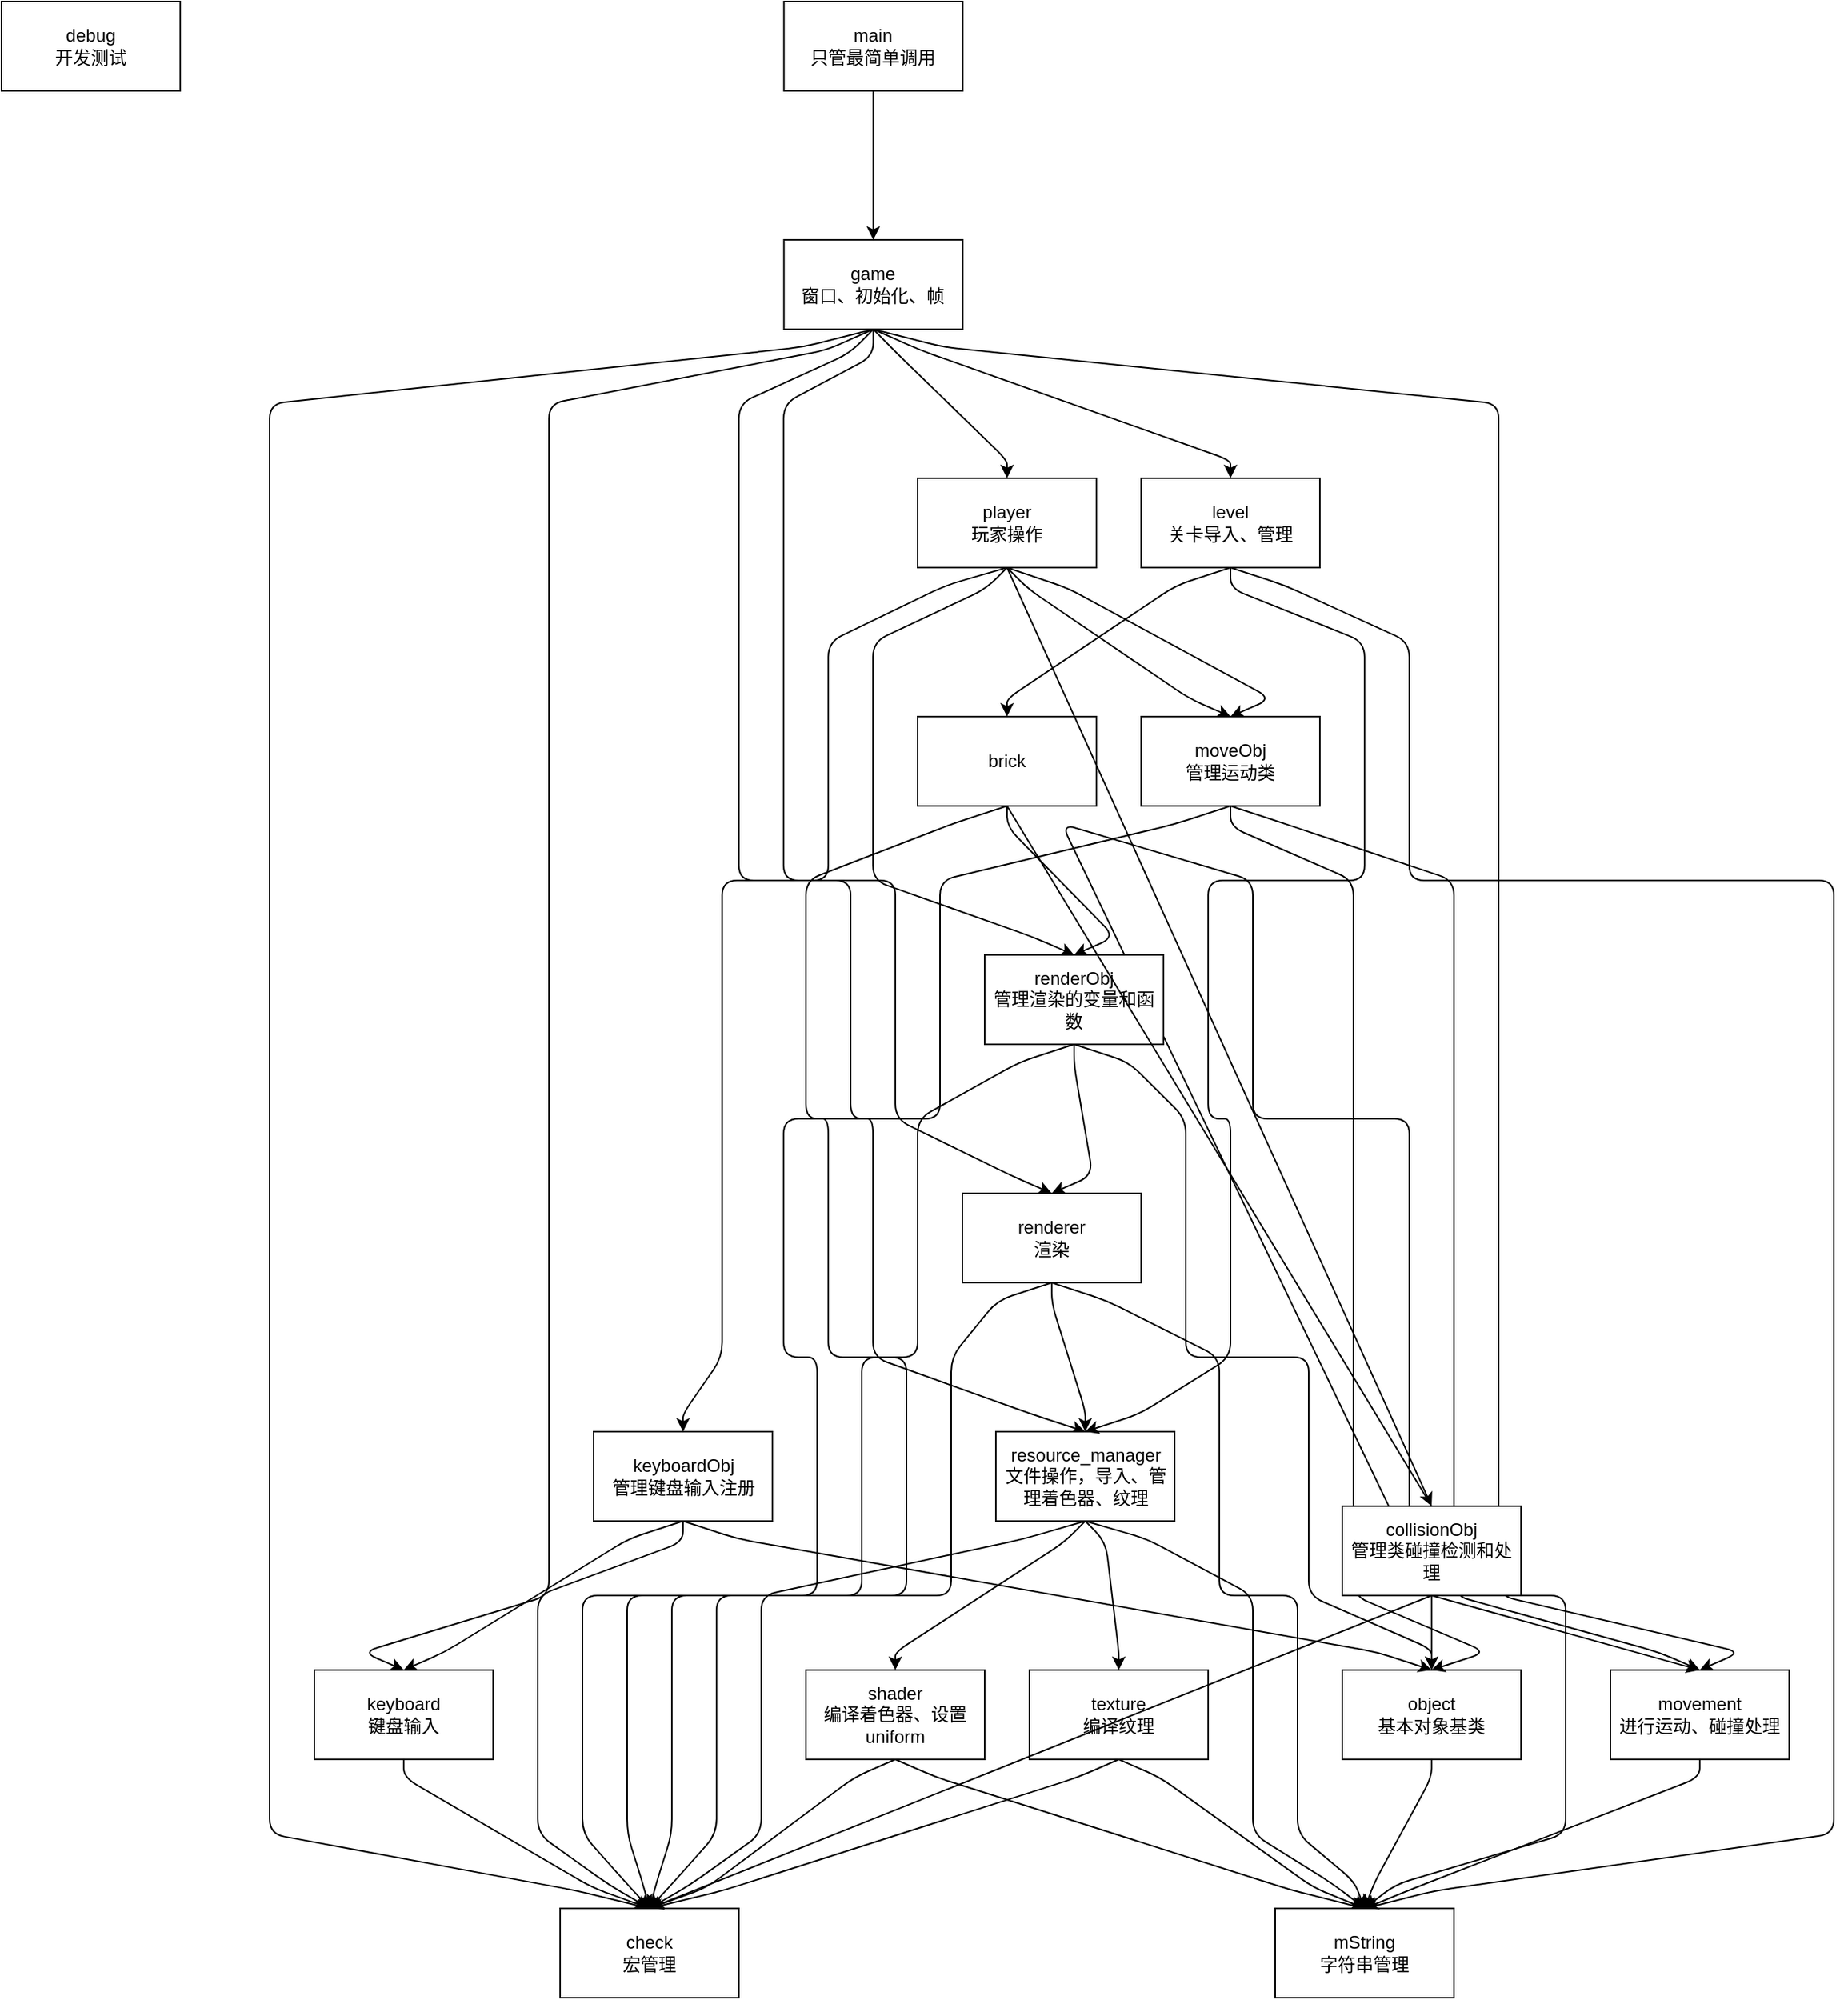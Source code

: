 <mxfile>
    <diagram id="ZIsLrHJgNXRA1_q-NFZV" name="第 1 页">
        <mxGraphModel dx="757" dy="396" grid="1" gridSize="10" guides="1" tooltips="1" connect="1" arrows="1" fold="1" page="1" pageScale="1" pageWidth="1169" pageHeight="1654" math="0" shadow="0">
            <root>
                <mxCell id="0"/>
                <mxCell id="1" parent="0"/>
                <mxCell id="4" value="" style="edgeStyle=none;html=1;noEdgeStyle=1;orthogonal=1;" parent="1" source="2" target="3" edge="1">
                    <mxGeometry relative="1" as="geometry">
                        <Array as="points">
                            <mxPoint x="585.234" y="72"/>
                            <mxPoint x="585.234" y="148"/>
                        </Array>
                    </mxGeometry>
                </mxCell>
                <mxCell id="2" value="main&lt;br&gt;只管最简单调用" style="rounded=0;whiteSpace=wrap;html=1;" parent="1" vertex="1">
                    <mxGeometry x="525.234" width="120" height="60" as="geometry"/>
                </mxCell>
                <mxCell id="11" style="edgeStyle=none;html=1;exitX=0.5;exitY=1;exitDx=0;exitDy=0;entryX=0.5;entryY=0;entryDx=0;entryDy=0;noEdgeStyle=1;orthogonal=1;" parent="1" source="3" target="10" edge="1">
                    <mxGeometry relative="1" as="geometry">
                        <Array as="points">
                            <mxPoint x="553.806" y="234"/>
                            <mxPoint x="367.5" y="270"/>
                            <mxPoint x="367.5" y="430"/>
                            <mxPoint x="367.5" y="430"/>
                            <mxPoint x="367.5" y="590"/>
                            <mxPoint x="367.5" y="590"/>
                            <mxPoint x="367.5" y="750"/>
                            <mxPoint x="367.5" y="750"/>
                            <mxPoint x="367.5" y="910"/>
                            <mxPoint x="367.5" y="910"/>
                            <mxPoint x="367.5" y="1070"/>
                            <mxPoint x="242.5" y="1108"/>
                        </Array>
                    </mxGeometry>
                </mxCell>
                <mxCell id="21" style="edgeStyle=none;html=1;exitX=0.5;exitY=1;exitDx=0;exitDy=0;entryX=0.5;entryY=0;entryDx=0;entryDy=0;noEdgeStyle=1;orthogonal=1;" parent="1" source="3" target="20" edge="1">
                    <mxGeometry relative="1" as="geometry">
                        <Array as="points">
                            <mxPoint x="585.234" y="238"/>
                            <mxPoint x="525" y="270"/>
                            <mxPoint x="525" y="430"/>
                            <mxPoint x="525" y="430"/>
                            <mxPoint x="525" y="590"/>
                            <mxPoint x="600" y="590"/>
                            <mxPoint x="600" y="750"/>
                            <mxPoint x="677.5" y="788"/>
                        </Array>
                    </mxGeometry>
                </mxCell>
                <mxCell id="24" style="edgeStyle=none;html=1;exitX=0.5;exitY=1;exitDx=0;exitDy=0;entryX=0.5;entryY=0;entryDx=0;entryDy=0;noEdgeStyle=1;orthogonal=1;" parent="1" source="3" target="12" edge="1">
                    <mxGeometry relative="1" as="geometry">
                        <Array as="points">
                            <mxPoint x="569.52" y="236"/>
                            <mxPoint x="495" y="270"/>
                            <mxPoint x="495" y="430"/>
                            <mxPoint x="495" y="430"/>
                            <mxPoint x="495" y="590"/>
                            <mxPoint x="570" y="590"/>
                            <mxPoint x="570" y="750"/>
                            <mxPoint x="585" y="750"/>
                            <mxPoint x="585" y="910"/>
                            <mxPoint x="690.833" y="948"/>
                        </Array>
                    </mxGeometry>
                </mxCell>
                <mxCell id="34" style="edgeStyle=none;html=1;exitX=0.5;exitY=1;exitDx=0;exitDy=0;entryX=0.5;entryY=0;entryDx=0;entryDy=0;noEdgeStyle=1;orthogonal=1;" parent="1" source="3" target="32" edge="1">
                    <mxGeometry relative="1" as="geometry">
                        <Array as="points">
                            <mxPoint x="538.092" y="232"/>
                            <mxPoint x="180" y="270"/>
                            <mxPoint x="180" y="430"/>
                            <mxPoint x="180" y="430"/>
                            <mxPoint x="180" y="590"/>
                            <mxPoint x="180" y="590"/>
                            <mxPoint x="180" y="750"/>
                            <mxPoint x="180" y="750"/>
                            <mxPoint x="180" y="910"/>
                            <mxPoint x="180" y="910"/>
                            <mxPoint x="180" y="1070"/>
                            <mxPoint x="180" y="1070"/>
                            <mxPoint x="180" y="1230"/>
                            <mxPoint x="385.5" y="1268"/>
                        </Array>
                    </mxGeometry>
                </mxCell>
                <mxCell id="40" style="edgeStyle=none;html=1;exitX=0.5;exitY=1;exitDx=0;exitDy=0;entryX=0.5;entryY=0;entryDx=0;entryDy=0;noEdgeStyle=1;orthogonal=1;" parent="1" source="3" target="28" edge="1">
                    <mxGeometry relative="1" as="geometry">
                        <Array as="points">
                            <mxPoint x="616.663" y="234"/>
                            <mxPoint x="825" y="308"/>
                        </Array>
                    </mxGeometry>
                </mxCell>
                <mxCell id="55" style="edgeStyle=none;html=1;exitX=0.5;exitY=1;exitDx=0;exitDy=0;entryX=0.5;entryY=0;entryDx=0;entryDy=0;noEdgeStyle=1;orthogonal=1;" parent="1" source="3" target="53" edge="1">
                    <mxGeometry relative="1" as="geometry">
                        <Array as="points">
                            <mxPoint x="600.949" y="236"/>
                            <mxPoint x="675" y="308"/>
                        </Array>
                    </mxGeometry>
                </mxCell>
                <mxCell id="70" style="edgeStyle=none;html=1;exitX=0.5;exitY=1;exitDx=0;exitDy=0;entryX=0.5;entryY=0;entryDx=0;entryDy=0;noEdgeStyle=1;orthogonal=1;" parent="1" source="3" target="66" edge="1">
                    <mxGeometry relative="1" as="geometry">
                        <Array as="points">
                            <mxPoint x="632.377" y="232"/>
                            <mxPoint x="1005" y="270"/>
                            <mxPoint x="1005" y="430"/>
                            <mxPoint x="1005" y="430"/>
                            <mxPoint x="1005" y="590"/>
                            <mxPoint x="1005" y="590"/>
                            <mxPoint x="1005" y="750"/>
                            <mxPoint x="1005" y="750"/>
                            <mxPoint x="1005" y="910"/>
                            <mxPoint x="1005" y="910"/>
                            <mxPoint x="1005" y="1070"/>
                            <mxPoint x="1167.5" y="1108"/>
                        </Array>
                    </mxGeometry>
                </mxCell>
                <mxCell id="3" value="game&lt;br&gt;窗口、初始化、帧" style="rounded=0;whiteSpace=wrap;html=1;" parent="1" vertex="1">
                    <mxGeometry x="525.234" y="160" width="120" height="60" as="geometry"/>
                </mxCell>
                <mxCell id="7" value="debug&lt;br&gt;开发测试" style="rounded=0;whiteSpace=wrap;html=1;" parent="1" vertex="1">
                    <mxGeometry width="120" height="60" as="geometry"/>
                </mxCell>
                <mxCell id="62" style="edgeStyle=none;html=1;exitX=0.5;exitY=1;exitDx=0;exitDy=0;entryX=0.5;entryY=0;entryDx=0;entryDy=0;noEdgeStyle=1;orthogonal=1;" parent="1" source="10" target="32" edge="1">
                    <mxGeometry relative="1" as="geometry">
                        <Array as="points">
                            <mxPoint x="270" y="1192"/>
                            <mxPoint x="396.5" y="1266"/>
                        </Array>
                    </mxGeometry>
                </mxCell>
                <mxCell id="10" value="keyboard&lt;br&gt;键盘输入" style="rounded=0;whiteSpace=wrap;html=1;" parent="1" vertex="1">
                    <mxGeometry x="210" y="1120" width="120" height="60" as="geometry"/>
                </mxCell>
                <mxCell id="15" style="edgeStyle=none;html=1;exitX=0.5;exitY=1;exitDx=0;exitDy=0;entryX=0.5;entryY=0;entryDx=0;entryDy=0;noEdgeStyle=1;orthogonal=1;" parent="1" source="12" target="14" edge="1">
                    <mxGeometry relative="1" as="geometry">
                        <Array as="points">
                            <mxPoint x="713.75" y="1034"/>
                            <mxPoint x="600" y="1108"/>
                        </Array>
                    </mxGeometry>
                </mxCell>
                <mxCell id="18" style="edgeStyle=none;html=1;exitX=0.5;exitY=1;exitDx=0;exitDy=0;entryX=0.5;entryY=0;entryDx=0;entryDy=0;noEdgeStyle=1;orthogonal=1;" parent="1" source="12" target="17" edge="1">
                    <mxGeometry relative="1" as="geometry">
                        <Array as="points">
                            <mxPoint x="741.25" y="1034"/>
                            <mxPoint x="750" y="1108"/>
                        </Array>
                    </mxGeometry>
                </mxCell>
                <mxCell id="41" style="edgeStyle=none;html=1;exitX=0.5;exitY=1;exitDx=0;exitDy=0;entryX=0.5;entryY=0;entryDx=0;entryDy=0;noEdgeStyle=1;orthogonal=1;" parent="1" source="12" target="32" edge="1">
                    <mxGeometry relative="1" as="geometry">
                        <Array as="points">
                            <mxPoint x="686.25" y="1032"/>
                            <mxPoint x="510" y="1070"/>
                            <mxPoint x="510" y="1230"/>
                            <mxPoint x="462.5" y="1264"/>
                        </Array>
                    </mxGeometry>
                </mxCell>
                <mxCell id="42" style="edgeStyle=none;html=1;exitX=0.5;exitY=1;exitDx=0;exitDy=0;entryX=0.5;entryY=0;entryDx=0;entryDy=0;noEdgeStyle=1;orthogonal=1;" parent="1" source="12" target="31" edge="1">
                    <mxGeometry relative="1" as="geometry">
                        <Array as="points">
                            <mxPoint x="768.75" y="1032"/>
                            <mxPoint x="840" y="1070"/>
                            <mxPoint x="840" y="1230"/>
                            <mxPoint x="894.375" y="1264"/>
                        </Array>
                    </mxGeometry>
                </mxCell>
                <mxCell id="12" value="resource_manager&lt;br&gt;文件操作，导入、管理着色器、纹理" style="rounded=0;whiteSpace=wrap;html=1;" parent="1" vertex="1">
                    <mxGeometry x="667.5" y="960" width="120" height="60" as="geometry"/>
                </mxCell>
                <mxCell id="43" style="edgeStyle=none;html=1;exitX=0.5;exitY=1;exitDx=0;exitDy=0;entryX=0.5;entryY=0;entryDx=0;entryDy=0;noEdgeStyle=1;orthogonal=1;" parent="1" source="14" target="32" edge="1">
                    <mxGeometry relative="1" as="geometry">
                        <Array as="points">
                            <mxPoint x="572.5" y="1192"/>
                            <mxPoint x="473.5" y="1266"/>
                        </Array>
                    </mxGeometry>
                </mxCell>
                <mxCell id="44" style="edgeStyle=none;html=1;exitX=0.5;exitY=1;exitDx=0;exitDy=0;entryX=0.5;entryY=0;entryDx=0;entryDy=0;noEdgeStyle=1;orthogonal=1;" parent="1" source="14" target="31" edge="1">
                    <mxGeometry relative="1" as="geometry">
                        <Array as="points">
                            <mxPoint x="627.5" y="1192"/>
                            <mxPoint x="866.875" y="1268"/>
                        </Array>
                    </mxGeometry>
                </mxCell>
                <mxCell id="14" value="shader&lt;br&gt;编译着色器、设置uniform" style="rounded=0;whiteSpace=wrap;html=1;" parent="1" vertex="1">
                    <mxGeometry x="540" y="1120" width="120" height="60" as="geometry"/>
                </mxCell>
                <mxCell id="45" style="edgeStyle=none;html=1;exitX=0.5;exitY=1;exitDx=0;exitDy=0;entryX=0.5;entryY=0;entryDx=0;entryDy=0;noEdgeStyle=1;orthogonal=1;" parent="1" source="17" target="32" edge="1">
                    <mxGeometry relative="1" as="geometry">
                        <Array as="points">
                            <mxPoint x="722.5" y="1192"/>
                            <mxPoint x="484.5" y="1268"/>
                        </Array>
                    </mxGeometry>
                </mxCell>
                <mxCell id="46" style="edgeStyle=none;html=1;exitX=0.5;exitY=1;exitDx=0;exitDy=0;entryX=0.5;entryY=0;entryDx=0;entryDy=0;noEdgeStyle=1;orthogonal=1;" parent="1" source="17" target="31" edge="1">
                    <mxGeometry relative="1" as="geometry">
                        <Array as="points">
                            <mxPoint x="777.5" y="1192"/>
                            <mxPoint x="880.625" y="1266"/>
                        </Array>
                    </mxGeometry>
                </mxCell>
                <mxCell id="17" value="texture&lt;br&gt;编译纹理" style="rounded=0;whiteSpace=wrap;html=1;" parent="1" vertex="1">
                    <mxGeometry x="690" y="1120" width="120" height="60" as="geometry"/>
                </mxCell>
                <mxCell id="37" style="edgeStyle=none;html=1;exitX=0.5;exitY=1;exitDx=0;exitDy=0;entryX=0.5;entryY=0;entryDx=0;entryDy=0;noEdgeStyle=1;orthogonal=1;" parent="1" source="19" target="31" edge="1">
                    <mxGeometry relative="1" as="geometry">
                        <Array as="points">
                            <mxPoint x="960" y="1192"/>
                            <mxPoint x="921.875" y="1262"/>
                        </Array>
                    </mxGeometry>
                </mxCell>
                <mxCell id="19" value="object&lt;br&gt;基本对象基类" style="rounded=0;whiteSpace=wrap;html=1;" parent="1" vertex="1">
                    <mxGeometry x="900" y="1120" width="120" height="60" as="geometry"/>
                </mxCell>
                <mxCell id="22" style="edgeStyle=none;html=1;exitX=0.5;exitY=1;exitDx=0;exitDy=0;entryX=0.5;entryY=0;entryDx=0;entryDy=0;noEdgeStyle=1;orthogonal=1;" parent="1" source="20" target="12" edge="1">
                    <mxGeometry relative="1" as="geometry">
                        <Array as="points">
                            <mxPoint x="705" y="874"/>
                            <mxPoint x="727.5" y="946"/>
                        </Array>
                    </mxGeometry>
                </mxCell>
                <mxCell id="38" style="edgeStyle=none;html=1;exitX=0.5;exitY=1;exitDx=0;exitDy=0;entryX=0.5;entryY=0;entryDx=0;entryDy=0;noEdgeStyle=1;orthogonal=1;" parent="1" source="20" target="31" edge="1">
                    <mxGeometry relative="1" as="geometry">
                        <Array as="points">
                            <mxPoint x="741.667" y="872"/>
                            <mxPoint x="817.5" y="910"/>
                            <mxPoint x="817.5" y="1070"/>
                            <mxPoint x="870" y="1070"/>
                            <mxPoint x="870" y="1230"/>
                            <mxPoint x="908.125" y="1262"/>
                        </Array>
                    </mxGeometry>
                </mxCell>
                <mxCell id="39" style="edgeStyle=none;html=1;exitX=0.5;exitY=1;exitDx=0;exitDy=0;entryX=0.5;entryY=0;entryDx=0;entryDy=0;noEdgeStyle=1;orthogonal=1;" parent="1" source="20" target="32" edge="1">
                    <mxGeometry relative="1" as="geometry">
                        <Array as="points">
                            <mxPoint x="668.333" y="872"/>
                            <mxPoint x="637.5" y="910"/>
                            <mxPoint x="637.5" y="1070"/>
                            <mxPoint x="390" y="1070"/>
                            <mxPoint x="390" y="1230"/>
                            <mxPoint x="418.5" y="1262"/>
                        </Array>
                    </mxGeometry>
                </mxCell>
                <mxCell id="20" value="renderer&lt;br&gt;渲染" style="rounded=0;whiteSpace=wrap;html=1;" parent="1" vertex="1">
                    <mxGeometry x="645" y="800" width="120" height="60" as="geometry"/>
                </mxCell>
                <mxCell id="33" style="edgeStyle=none;html=1;exitX=0.5;exitY=1;exitDx=0;exitDy=0;entryX=0.5;entryY=0;entryDx=0;entryDy=0;noEdgeStyle=1;orthogonal=1;startArrow=none;" parent="1" source="72" target="31" edge="1">
                    <mxGeometry relative="1" as="geometry">
                        <Array as="points">
                            <mxPoint x="711.667" y="552"/>
                            <mxPoint x="840" y="590"/>
                            <mxPoint x="840" y="750"/>
                            <mxPoint x="945" y="750"/>
                            <mxPoint x="945" y="910"/>
                            <mxPoint x="945" y="910"/>
                            <mxPoint x="945" y="1070"/>
                            <mxPoint x="1050" y="1070"/>
                            <mxPoint x="1050" y="1230"/>
                            <mxPoint x="935.625" y="1264"/>
                        </Array>
                    </mxGeometry>
                </mxCell>
                <mxCell id="51" style="edgeStyle=none;html=1;exitX=0.5;exitY=1;exitDx=0;exitDy=0;entryX=0.5;entryY=0;entryDx=0;entryDy=0;noEdgeStyle=1;orthogonal=1;" parent="1" source="25" target="47" edge="1">
                    <mxGeometry relative="1" as="geometry">
                        <Array as="points">
                            <mxPoint x="675" y="554"/>
                            <mxPoint x="747.5" y="628"/>
                        </Array>
                    </mxGeometry>
                </mxCell>
                <mxCell id="52" style="edgeStyle=none;html=1;exitX=0.5;exitY=1;exitDx=0;exitDy=0;entryX=0.5;entryY=0;entryDx=0;entryDy=0;noEdgeStyle=1;orthogonal=1;" parent="1" source="25" target="32" edge="1">
                    <mxGeometry relative="1" as="geometry">
                        <Array as="points">
                            <mxPoint x="638.333" y="552"/>
                            <mxPoint x="540" y="590"/>
                            <mxPoint x="540" y="750"/>
                            <mxPoint x="555" y="750"/>
                            <mxPoint x="555" y="910"/>
                            <mxPoint x="607.5" y="910"/>
                            <mxPoint x="607.5" y="1070"/>
                            <mxPoint x="480" y="1070"/>
                            <mxPoint x="480" y="1230"/>
                            <mxPoint x="451.5" y="1262"/>
                        </Array>
                    </mxGeometry>
                </mxCell>
                <mxCell id="25" value="brick" style="rounded=0;whiteSpace=wrap;html=1;" parent="1" vertex="1">
                    <mxGeometry x="615" y="480" width="120" height="60" as="geometry"/>
                </mxCell>
                <mxCell id="29" style="edgeStyle=none;html=1;exitX=0.5;exitY=1;exitDx=0;exitDy=0;entryX=0.5;entryY=0;entryDx=0;entryDy=0;noEdgeStyle=1;orthogonal=1;" parent="1" source="28" target="25" edge="1">
                    <mxGeometry relative="1" as="geometry">
                        <Array as="points">
                            <mxPoint x="788.333" y="392"/>
                            <mxPoint x="675" y="468"/>
                        </Array>
                    </mxGeometry>
                </mxCell>
                <mxCell id="30" style="edgeStyle=none;html=1;exitX=0.5;exitY=1;exitDx=0;exitDy=0;entryX=0.5;entryY=0;entryDx=0;entryDy=0;noEdgeStyle=1;orthogonal=1;" parent="1" source="28" target="12" edge="1">
                    <mxGeometry relative="1" as="geometry">
                        <Array as="points">
                            <mxPoint x="825" y="394"/>
                            <mxPoint x="915" y="430"/>
                            <mxPoint x="915" y="590"/>
                            <mxPoint x="810" y="590"/>
                            <mxPoint x="810" y="750"/>
                            <mxPoint x="825" y="750"/>
                            <mxPoint x="825" y="910"/>
                            <mxPoint x="764.167" y="948"/>
                        </Array>
                    </mxGeometry>
                </mxCell>
                <mxCell id="36" style="edgeStyle=none;html=1;exitX=0.5;exitY=1;exitDx=0;exitDy=0;entryX=0.5;entryY=0;entryDx=0;entryDy=0;noEdgeStyle=1;orthogonal=1;" parent="1" source="28" target="31" edge="1">
                    <mxGeometry relative="1" as="geometry">
                        <Array as="points">
                            <mxPoint x="861.667" y="392"/>
                            <mxPoint x="945" y="430"/>
                            <mxPoint x="945" y="590"/>
                            <mxPoint x="1230" y="590"/>
                            <mxPoint x="1230" y="750"/>
                            <mxPoint x="1230" y="750"/>
                            <mxPoint x="1230" y="910"/>
                            <mxPoint x="1230" y="910"/>
                            <mxPoint x="1230" y="1070"/>
                            <mxPoint x="1230" y="1070"/>
                            <mxPoint x="1230" y="1230"/>
                            <mxPoint x="963.125" y="1268"/>
                        </Array>
                    </mxGeometry>
                </mxCell>
                <mxCell id="28" value="level&lt;br&gt;关卡导入、管理" style="rounded=0;whiteSpace=wrap;html=1;" parent="1" vertex="1">
                    <mxGeometry x="765" y="320" width="120" height="60" as="geometry"/>
                </mxCell>
                <mxCell id="31" value="mString&lt;br&gt;字符串管理" style="rounded=0;whiteSpace=wrap;html=1;" parent="1" vertex="1">
                    <mxGeometry x="855" y="1280" width="120" height="60" as="geometry"/>
                </mxCell>
                <mxCell id="32" value="check&lt;br&gt;宏管理" style="rounded=0;whiteSpace=wrap;html=1;" parent="1" vertex="1">
                    <mxGeometry x="375" y="1280" width="120" height="60" as="geometry"/>
                </mxCell>
                <mxCell id="48" style="edgeStyle=none;html=1;exitX=0.5;exitY=1;exitDx=0;exitDy=0;entryX=0.5;entryY=0;entryDx=0;entryDy=0;noEdgeStyle=1;orthogonal=1;" parent="1" source="47" target="19" edge="1">
                    <mxGeometry relative="1" as="geometry">
                        <Array as="points">
                            <mxPoint x="756.667" y="712"/>
                            <mxPoint x="795" y="750"/>
                            <mxPoint x="795" y="910"/>
                            <mxPoint x="877.5" y="910"/>
                            <mxPoint x="877.5" y="1070"/>
                            <mxPoint x="960" y="1106"/>
                        </Array>
                    </mxGeometry>
                </mxCell>
                <mxCell id="49" style="edgeStyle=none;html=1;exitX=0.5;exitY=1;exitDx=0;exitDy=0;entryX=0.5;entryY=0;entryDx=0;entryDy=0;noEdgeStyle=1;orthogonal=1;" parent="1" source="47" target="20" edge="1">
                    <mxGeometry relative="1" as="geometry">
                        <Array as="points">
                            <mxPoint x="720" y="714"/>
                            <mxPoint x="732.5" y="788"/>
                        </Array>
                    </mxGeometry>
                </mxCell>
                <mxCell id="50" style="edgeStyle=none;html=1;exitX=0.5;exitY=1;exitDx=0;exitDy=0;entryX=0.5;entryY=0;entryDx=0;entryDy=0;noEdgeStyle=1;orthogonal=1;" parent="1" source="47" target="32" edge="1">
                    <mxGeometry relative="1" as="geometry">
                        <Array as="points">
                            <mxPoint x="683.333" y="712"/>
                            <mxPoint x="615" y="750"/>
                            <mxPoint x="615" y="910"/>
                            <mxPoint x="577.5" y="910"/>
                            <mxPoint x="577.5" y="1070"/>
                            <mxPoint x="450" y="1070"/>
                            <mxPoint x="450" y="1230"/>
                            <mxPoint x="440.5" y="1260"/>
                        </Array>
                    </mxGeometry>
                </mxCell>
                <mxCell id="47" value="renderObj&lt;br&gt;管理渲染的变量和函数" style="rounded=0;whiteSpace=wrap;html=1;" parent="1" vertex="1">
                    <mxGeometry x="660" y="640" width="120" height="60" as="geometry"/>
                </mxCell>
                <mxCell id="54" style="edgeStyle=none;html=1;exitX=0.5;exitY=1;exitDx=0;exitDy=0;entryX=0.5;entryY=0;entryDx=0;entryDy=0;noEdgeStyle=1;orthogonal=1;" parent="1" source="53" target="47" edge="1">
                    <mxGeometry relative="1" as="geometry">
                        <Array as="points">
                            <mxPoint x="661.25" y="394"/>
                            <mxPoint x="585" y="430"/>
                            <mxPoint x="585" y="590"/>
                            <mxPoint x="692.5" y="628"/>
                        </Array>
                    </mxGeometry>
                </mxCell>
                <mxCell id="61" style="edgeStyle=none;html=1;exitX=0.5;exitY=1;exitDx=0;exitDy=0;entryX=0.5;entryY=0;entryDx=0;entryDy=0;noEdgeStyle=1;orthogonal=1;" parent="1" source="53" target="57" edge="1">
                    <mxGeometry relative="1" as="geometry">
                        <Array as="points">
                            <mxPoint x="633.75" y="392"/>
                            <mxPoint x="555" y="430"/>
                            <mxPoint x="555" y="590"/>
                            <mxPoint x="483.75" y="590"/>
                            <mxPoint x="483.75" y="750"/>
                            <mxPoint x="483.75" y="750"/>
                            <mxPoint x="483.75" y="910"/>
                            <mxPoint x="457.5" y="948"/>
                        </Array>
                    </mxGeometry>
                </mxCell>
                <mxCell id="69" style="edgeStyle=none;html=1;exitX=0.5;exitY=1;exitDx=0;exitDy=0;entryX=0.5;entryY=0;entryDx=0;entryDy=0;noEdgeStyle=1;orthogonal=1;" parent="1" source="53" target="63" edge="1">
                    <mxGeometry relative="1" as="geometry">
                        <Array as="points">
                            <mxPoint x="688.75" y="394"/>
                            <mxPoint x="797.5" y="468"/>
                        </Array>
                    </mxGeometry>
                </mxCell>
                <mxCell id="71" style="edgeStyle=none;html=1;exitX=0.5;exitY=1;exitDx=0;exitDy=0;entryX=0.5;entryY=0;entryDx=0;entryDy=0;noEdgeStyle=1;orthogonal=1;" parent="1" source="53" target="63" edge="1">
                    <mxGeometry relative="1" as="geometry">
                        <Array as="points">
                            <mxPoint x="716.25" y="394"/>
                            <mxPoint x="852.5" y="468"/>
                        </Array>
                    </mxGeometry>
                </mxCell>
                <mxCell id="77" style="edgeStyle=none;html=1;exitX=0.5;exitY=1;exitDx=0;exitDy=0;entryX=0.5;entryY=0;entryDx=0;entryDy=0;" edge="1" parent="1" source="53" target="72">
                    <mxGeometry relative="1" as="geometry"/>
                </mxCell>
                <mxCell id="53" value="player&lt;br&gt;玩家操作" style="rounded=0;whiteSpace=wrap;html=1;" parent="1" vertex="1">
                    <mxGeometry x="615" y="320" width="120" height="60" as="geometry"/>
                </mxCell>
                <mxCell id="58" style="edgeStyle=none;html=1;exitX=0.5;exitY=1;exitDx=0;exitDy=0;entryX=0.5;entryY=0;entryDx=0;entryDy=0;noEdgeStyle=1;orthogonal=1;" parent="1" source="57" target="19" edge="1">
                    <mxGeometry relative="1" as="geometry">
                        <Array as="points">
                            <mxPoint x="494.167" y="1032"/>
                            <mxPoint x="923.333" y="1108"/>
                        </Array>
                    </mxGeometry>
                </mxCell>
                <mxCell id="59" style="edgeStyle=none;html=1;exitX=0.5;exitY=1;exitDx=0;exitDy=0;entryX=0.5;entryY=0;entryDx=0;entryDy=0;noEdgeStyle=1;orthogonal=1;" parent="1" source="57" target="10" edge="1">
                    <mxGeometry relative="1" as="geometry">
                        <Array as="points">
                            <mxPoint x="420.833" y="1032"/>
                            <mxPoint x="297.5" y="1108"/>
                        </Array>
                    </mxGeometry>
                </mxCell>
                <mxCell id="60" style="edgeStyle=none;html=1;exitX=0.5;exitY=1;exitDx=0;exitDy=0;entryX=0.5;entryY=0;entryDx=0;entryDy=0;noEdgeStyle=1;orthogonal=1;" parent="1" source="57" target="32" edge="1">
                    <mxGeometry relative="1" as="geometry">
                        <Array as="points">
                            <mxPoint x="457.5" y="1034"/>
                            <mxPoint x="360" y="1070"/>
                            <mxPoint x="360" y="1230"/>
                            <mxPoint x="407.5" y="1264"/>
                        </Array>
                    </mxGeometry>
                </mxCell>
                <mxCell id="57" value="keyboardObj&lt;br&gt;管理键盘输入注册" style="rounded=0;whiteSpace=wrap;html=1;" parent="1" vertex="1">
                    <mxGeometry x="397.5" y="960" width="120" height="60" as="geometry"/>
                </mxCell>
                <mxCell id="64" style="edgeStyle=none;html=1;exitX=0.5;exitY=1;exitDx=0;exitDy=0;entryX=0.5;entryY=0;entryDx=0;entryDy=0;noEdgeStyle=1;orthogonal=1;" parent="1" source="63" target="19" edge="1">
                    <mxGeometry relative="1" as="geometry">
                        <Array as="points">
                            <mxPoint x="825" y="554"/>
                            <mxPoint x="907.5" y="590"/>
                            <mxPoint x="907.5" y="750"/>
                            <mxPoint x="907.5" y="750"/>
                            <mxPoint x="907.5" y="910"/>
                            <mxPoint x="907.5" y="910"/>
                            <mxPoint x="907.5" y="1070"/>
                            <mxPoint x="996.667" y="1108"/>
                        </Array>
                    </mxGeometry>
                </mxCell>
                <mxCell id="65" style="edgeStyle=none;html=1;exitX=0.5;exitY=1;exitDx=0;exitDy=0;entryX=0.5;entryY=0;entryDx=0;entryDy=0;noEdgeStyle=1;orthogonal=1;" parent="1" source="63" target="32" edge="1">
                    <mxGeometry relative="1" as="geometry">
                        <Array as="points">
                            <mxPoint x="788.333" y="552"/>
                            <mxPoint x="630" y="590"/>
                            <mxPoint x="630" y="750"/>
                            <mxPoint x="525" y="750"/>
                            <mxPoint x="525" y="910"/>
                            <mxPoint x="547.5" y="910"/>
                            <mxPoint x="547.5" y="1070"/>
                            <mxPoint x="420" y="1070"/>
                            <mxPoint x="420" y="1230"/>
                            <mxPoint x="429.5" y="1260"/>
                        </Array>
                    </mxGeometry>
                </mxCell>
                <mxCell id="68" style="edgeStyle=none;html=1;exitX=0.5;exitY=1;exitDx=0;exitDy=0;entryX=0.5;entryY=0;entryDx=0;entryDy=0;noEdgeStyle=1;orthogonal=1;" parent="1" source="63" target="66" edge="1">
                    <mxGeometry relative="1" as="geometry">
                        <Array as="points">
                            <mxPoint x="861.667" y="552"/>
                            <mxPoint x="975" y="590"/>
                            <mxPoint x="975" y="750"/>
                            <mxPoint x="975" y="750"/>
                            <mxPoint x="975" y="910"/>
                            <mxPoint x="975" y="910"/>
                            <mxPoint x="975" y="1070"/>
                            <mxPoint x="1112.5" y="1108"/>
                        </Array>
                    </mxGeometry>
                </mxCell>
                <mxCell id="63" value="moveObj&lt;br&gt;管理运动类" style="rounded=0;whiteSpace=wrap;html=1;" parent="1" vertex="1">
                    <mxGeometry x="765" y="480" width="120" height="60" as="geometry"/>
                </mxCell>
                <mxCell id="67" style="edgeStyle=none;html=1;exitX=0.5;exitY=1;exitDx=0;exitDy=0;entryX=0.5;entryY=0;entryDx=0;entryDy=0;noEdgeStyle=1;orthogonal=1;" parent="1" source="66" target="31" edge="1">
                    <mxGeometry relative="1" as="geometry">
                        <Array as="points">
                            <mxPoint x="1140" y="1192"/>
                            <mxPoint x="949.375" y="1266"/>
                        </Array>
                    </mxGeometry>
                </mxCell>
                <mxCell id="66" value="movement&lt;br&gt;进行运动、碰撞处理" style="rounded=0;whiteSpace=wrap;html=1;" parent="1" vertex="1">
                    <mxGeometry x="1080" y="1120" width="120" height="60" as="geometry"/>
                </mxCell>
                <mxCell id="73" value="" style="edgeStyle=none;html=1;exitX=0.5;exitY=1;exitDx=0;exitDy=0;entryX=0.5;entryY=0;entryDx=0;entryDy=0;noEdgeStyle=1;orthogonal=1;endArrow=none;" parent="1" source="25" target="72" edge="1">
                    <mxGeometry relative="1" as="geometry">
                        <Array as="points"/>
                        <mxPoint x="675" y="540" as="sourcePoint"/>
                        <mxPoint x="915" y="1280" as="targetPoint"/>
                    </mxGeometry>
                </mxCell>
                <mxCell id="74" style="edgeStyle=none;html=1;exitX=0.5;exitY=1;exitDx=0;exitDy=0;entryX=0.5;entryY=0;entryDx=0;entryDy=0;" parent="1" source="72" target="19" edge="1">
                    <mxGeometry relative="1" as="geometry"/>
                </mxCell>
                <mxCell id="75" style="edgeStyle=none;html=1;exitX=0.5;exitY=1;exitDx=0;exitDy=0;entryX=0.5;entryY=0;entryDx=0;entryDy=0;" edge="1" parent="1" source="72" target="32">
                    <mxGeometry relative="1" as="geometry"/>
                </mxCell>
                <mxCell id="76" style="edgeStyle=none;html=1;exitX=0.5;exitY=1;exitDx=0;exitDy=0;entryX=0.5;entryY=0;entryDx=0;entryDy=0;" edge="1" parent="1" source="72" target="66">
                    <mxGeometry relative="1" as="geometry"/>
                </mxCell>
                <mxCell id="72" value="collisionObj&lt;br&gt;管理类碰撞检测和处理" style="rounded=0;whiteSpace=wrap;html=1;" parent="1" vertex="1">
                    <mxGeometry x="900" y="1010" width="120" height="60" as="geometry"/>
                </mxCell>
            </root>
        </mxGraphModel>
    </diagram>
</mxfile>